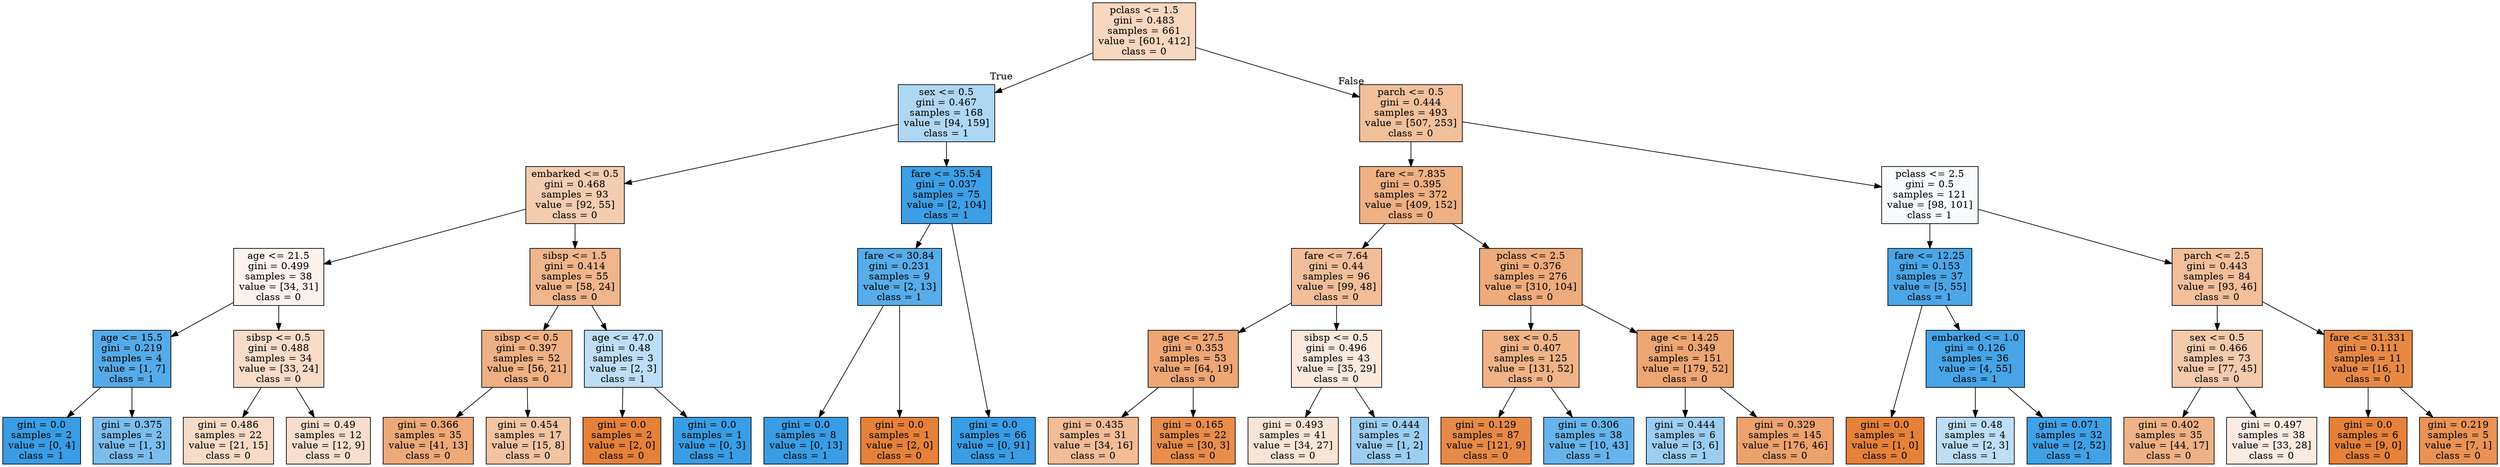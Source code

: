 digraph Tree {
node [shape=box, style="filled", color="black"] ;
graph [ranksep=equally, splines=polyline] ;
0 [label="pclass <= 1.5\ngini = 0.483\nsamples = 661\nvalue = [601, 412]\nclass = 0", fillcolor="#e5813950"] ;
1 [label="sex <= 0.5\ngini = 0.467\nsamples = 168\nvalue = [94, 159]\nclass = 1", fillcolor="#399de568"] ;
0 -> 1 [labeldistance=2.5, labelangle=45, headlabel="True"] ;
2 [label="embarked <= 0.5\ngini = 0.468\nsamples = 93\nvalue = [92, 55]\nclass = 0", fillcolor="#e5813967"] ;
1 -> 2 ;
3 [label="age <= 21.5\ngini = 0.499\nsamples = 38\nvalue = [34, 31]\nclass = 0", fillcolor="#e5813917"] ;
2 -> 3 ;
4 [label="age <= 15.5\ngini = 0.219\nsamples = 4\nvalue = [1, 7]\nclass = 1", fillcolor="#399de5db"] ;
3 -> 4 ;
5 [label="gini = 0.0\nsamples = 2\nvalue = [0, 4]\nclass = 1", fillcolor="#399de5ff"] ;
4 -> 5 ;
6 [label="gini = 0.375\nsamples = 2\nvalue = [1, 3]\nclass = 1", fillcolor="#399de5aa"] ;
4 -> 6 ;
7 [label="sibsp <= 0.5\ngini = 0.488\nsamples = 34\nvalue = [33, 24]\nclass = 0", fillcolor="#e5813946"] ;
3 -> 7 ;
8 [label="gini = 0.486\nsamples = 22\nvalue = [21, 15]\nclass = 0", fillcolor="#e5813949"] ;
7 -> 8 ;
9 [label="gini = 0.49\nsamples = 12\nvalue = [12, 9]\nclass = 0", fillcolor="#e5813940"] ;
7 -> 9 ;
10 [label="sibsp <= 1.5\ngini = 0.414\nsamples = 55\nvalue = [58, 24]\nclass = 0", fillcolor="#e5813995"] ;
2 -> 10 ;
11 [label="sibsp <= 0.5\ngini = 0.397\nsamples = 52\nvalue = [56, 21]\nclass = 0", fillcolor="#e581399f"] ;
10 -> 11 ;
12 [label="gini = 0.366\nsamples = 35\nvalue = [41, 13]\nclass = 0", fillcolor="#e58139ae"] ;
11 -> 12 ;
13 [label="gini = 0.454\nsamples = 17\nvalue = [15, 8]\nclass = 0", fillcolor="#e5813977"] ;
11 -> 13 ;
14 [label="age <= 47.0\ngini = 0.48\nsamples = 3\nvalue = [2, 3]\nclass = 1", fillcolor="#399de555"] ;
10 -> 14 ;
15 [label="gini = 0.0\nsamples = 2\nvalue = [2, 0]\nclass = 0", fillcolor="#e58139ff"] ;
14 -> 15 ;
16 [label="gini = 0.0\nsamples = 1\nvalue = [0, 3]\nclass = 1", fillcolor="#399de5ff"] ;
14 -> 16 ;
17 [label="fare <= 35.54\ngini = 0.037\nsamples = 75\nvalue = [2, 104]\nclass = 1", fillcolor="#399de5fa"] ;
1 -> 17 ;
18 [label="fare <= 30.84\ngini = 0.231\nsamples = 9\nvalue = [2, 13]\nclass = 1", fillcolor="#399de5d8"] ;
17 -> 18 ;
19 [label="gini = 0.0\nsamples = 8\nvalue = [0, 13]\nclass = 1", fillcolor="#399de5ff"] ;
18 -> 19 ;
20 [label="gini = 0.0\nsamples = 1\nvalue = [2, 0]\nclass = 0", fillcolor="#e58139ff"] ;
18 -> 20 ;
21 [label="gini = 0.0\nsamples = 66\nvalue = [0, 91]\nclass = 1", fillcolor="#399de5ff"] ;
17 -> 21 ;
22 [label="parch <= 0.5\ngini = 0.444\nsamples = 493\nvalue = [507, 253]\nclass = 0", fillcolor="#e5813980"] ;
0 -> 22 [labeldistance=2.5, labelangle=-45, headlabel="False"] ;
23 [label="fare <= 7.835\ngini = 0.395\nsamples = 372\nvalue = [409, 152]\nclass = 0", fillcolor="#e58139a0"] ;
22 -> 23 ;
24 [label="fare <= 7.64\ngini = 0.44\nsamples = 96\nvalue = [99, 48]\nclass = 0", fillcolor="#e5813983"] ;
23 -> 24 ;
25 [label="age <= 27.5\ngini = 0.353\nsamples = 53\nvalue = [64, 19]\nclass = 0", fillcolor="#e58139b3"] ;
24 -> 25 ;
26 [label="gini = 0.435\nsamples = 31\nvalue = [34, 16]\nclass = 0", fillcolor="#e5813987"] ;
25 -> 26 ;
27 [label="gini = 0.165\nsamples = 22\nvalue = [30, 3]\nclass = 0", fillcolor="#e58139e6"] ;
25 -> 27 ;
28 [label="sibsp <= 0.5\ngini = 0.496\nsamples = 43\nvalue = [35, 29]\nclass = 0", fillcolor="#e581392c"] ;
24 -> 28 ;
29 [label="gini = 0.493\nsamples = 41\nvalue = [34, 27]\nclass = 0", fillcolor="#e5813934"] ;
28 -> 29 ;
30 [label="gini = 0.444\nsamples = 2\nvalue = [1, 2]\nclass = 1", fillcolor="#399de57f"] ;
28 -> 30 ;
31 [label="pclass <= 2.5\ngini = 0.376\nsamples = 276\nvalue = [310, 104]\nclass = 0", fillcolor="#e58139a9"] ;
23 -> 31 ;
32 [label="sex <= 0.5\ngini = 0.407\nsamples = 125\nvalue = [131, 52]\nclass = 0", fillcolor="#e581399a"] ;
31 -> 32 ;
33 [label="gini = 0.129\nsamples = 87\nvalue = [121, 9]\nclass = 0", fillcolor="#e58139ec"] ;
32 -> 33 ;
34 [label="gini = 0.306\nsamples = 38\nvalue = [10, 43]\nclass = 1", fillcolor="#399de5c4"] ;
32 -> 34 ;
35 [label="age <= 14.25\ngini = 0.349\nsamples = 151\nvalue = [179, 52]\nclass = 0", fillcolor="#e58139b5"] ;
31 -> 35 ;
36 [label="gini = 0.444\nsamples = 6\nvalue = [3, 6]\nclass = 1", fillcolor="#399de57f"] ;
35 -> 36 ;
37 [label="gini = 0.329\nsamples = 145\nvalue = [176, 46]\nclass = 0", fillcolor="#e58139bc"] ;
35 -> 37 ;
38 [label="pclass <= 2.5\ngini = 0.5\nsamples = 121\nvalue = [98, 101]\nclass = 1", fillcolor="#399de508"] ;
22 -> 38 ;
39 [label="fare <= 12.25\ngini = 0.153\nsamples = 37\nvalue = [5, 55]\nclass = 1", fillcolor="#399de5e8"] ;
38 -> 39 ;
40 [label="gini = 0.0\nsamples = 1\nvalue = [1, 0]\nclass = 0", fillcolor="#e58139ff"] ;
39 -> 40 ;
41 [label="embarked <= 1.0\ngini = 0.126\nsamples = 36\nvalue = [4, 55]\nclass = 1", fillcolor="#399de5ec"] ;
39 -> 41 ;
42 [label="gini = 0.48\nsamples = 4\nvalue = [2, 3]\nclass = 1", fillcolor="#399de555"] ;
41 -> 42 ;
43 [label="gini = 0.071\nsamples = 32\nvalue = [2, 52]\nclass = 1", fillcolor="#399de5f5"] ;
41 -> 43 ;
44 [label="parch <= 2.5\ngini = 0.443\nsamples = 84\nvalue = [93, 46]\nclass = 0", fillcolor="#e5813981"] ;
38 -> 44 ;
45 [label="sex <= 0.5\ngini = 0.466\nsamples = 73\nvalue = [77, 45]\nclass = 0", fillcolor="#e581396a"] ;
44 -> 45 ;
46 [label="gini = 0.402\nsamples = 35\nvalue = [44, 17]\nclass = 0", fillcolor="#e581399c"] ;
45 -> 46 ;
47 [label="gini = 0.497\nsamples = 38\nvalue = [33, 28]\nclass = 0", fillcolor="#e5813927"] ;
45 -> 47 ;
48 [label="fare <= 31.331\ngini = 0.111\nsamples = 11\nvalue = [16, 1]\nclass = 0", fillcolor="#e58139ef"] ;
44 -> 48 ;
49 [label="gini = 0.0\nsamples = 6\nvalue = [9, 0]\nclass = 0", fillcolor="#e58139ff"] ;
48 -> 49 ;
50 [label="gini = 0.219\nsamples = 5\nvalue = [7, 1]\nclass = 0", fillcolor="#e58139db"] ;
48 -> 50 ;
{rank=same ; 0} ;
{rank=same ; 1; 22} ;
{rank=same ; 2; 17; 23; 38} ;
{rank=same ; 3; 10; 18; 24; 31; 39; 44} ;
{rank=same ; 4; 7; 11; 14; 25; 28; 32; 35; 41; 45; 48} ;
{rank=same ; 5; 6; 8; 9; 12; 13; 15; 16; 19; 20; 21; 26; 27; 29; 30; 33; 34; 36; 37; 40; 42; 43; 46; 47; 49; 50} ;
}